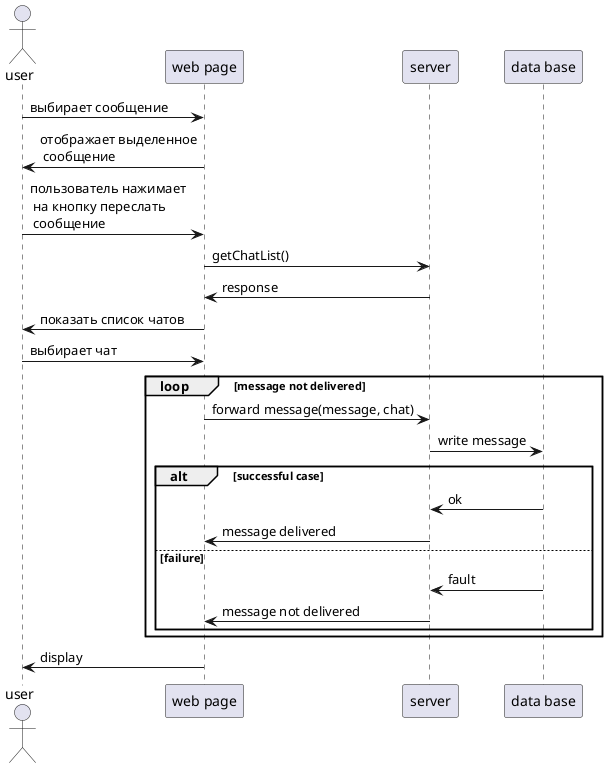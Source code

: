 @startuml
'
'
' logical View
'
'

actor user

participant "web page" as wp
participant server as s
participant "data base" as db


user -> wp : выбирает сообщение
user <- wp : отображает выделенное\n сообщение
user -> wp : пользователь нажимает\n на кнопку переслать\n сообщение

wp -> s : getChatList()
wp <- s : response

user <- wp : показать список чатов
user -> wp : выбирает чат

loop message not delivered
    wp -> s : forward message(message, chat)
    s -> db : write message
    alt successful case
        s <- db : ok
        wp <- s : message delivered
    else failure
        s <- db : fault
        wp <- s : message not delivered

    end
end
user <- wp : display

@enduml
